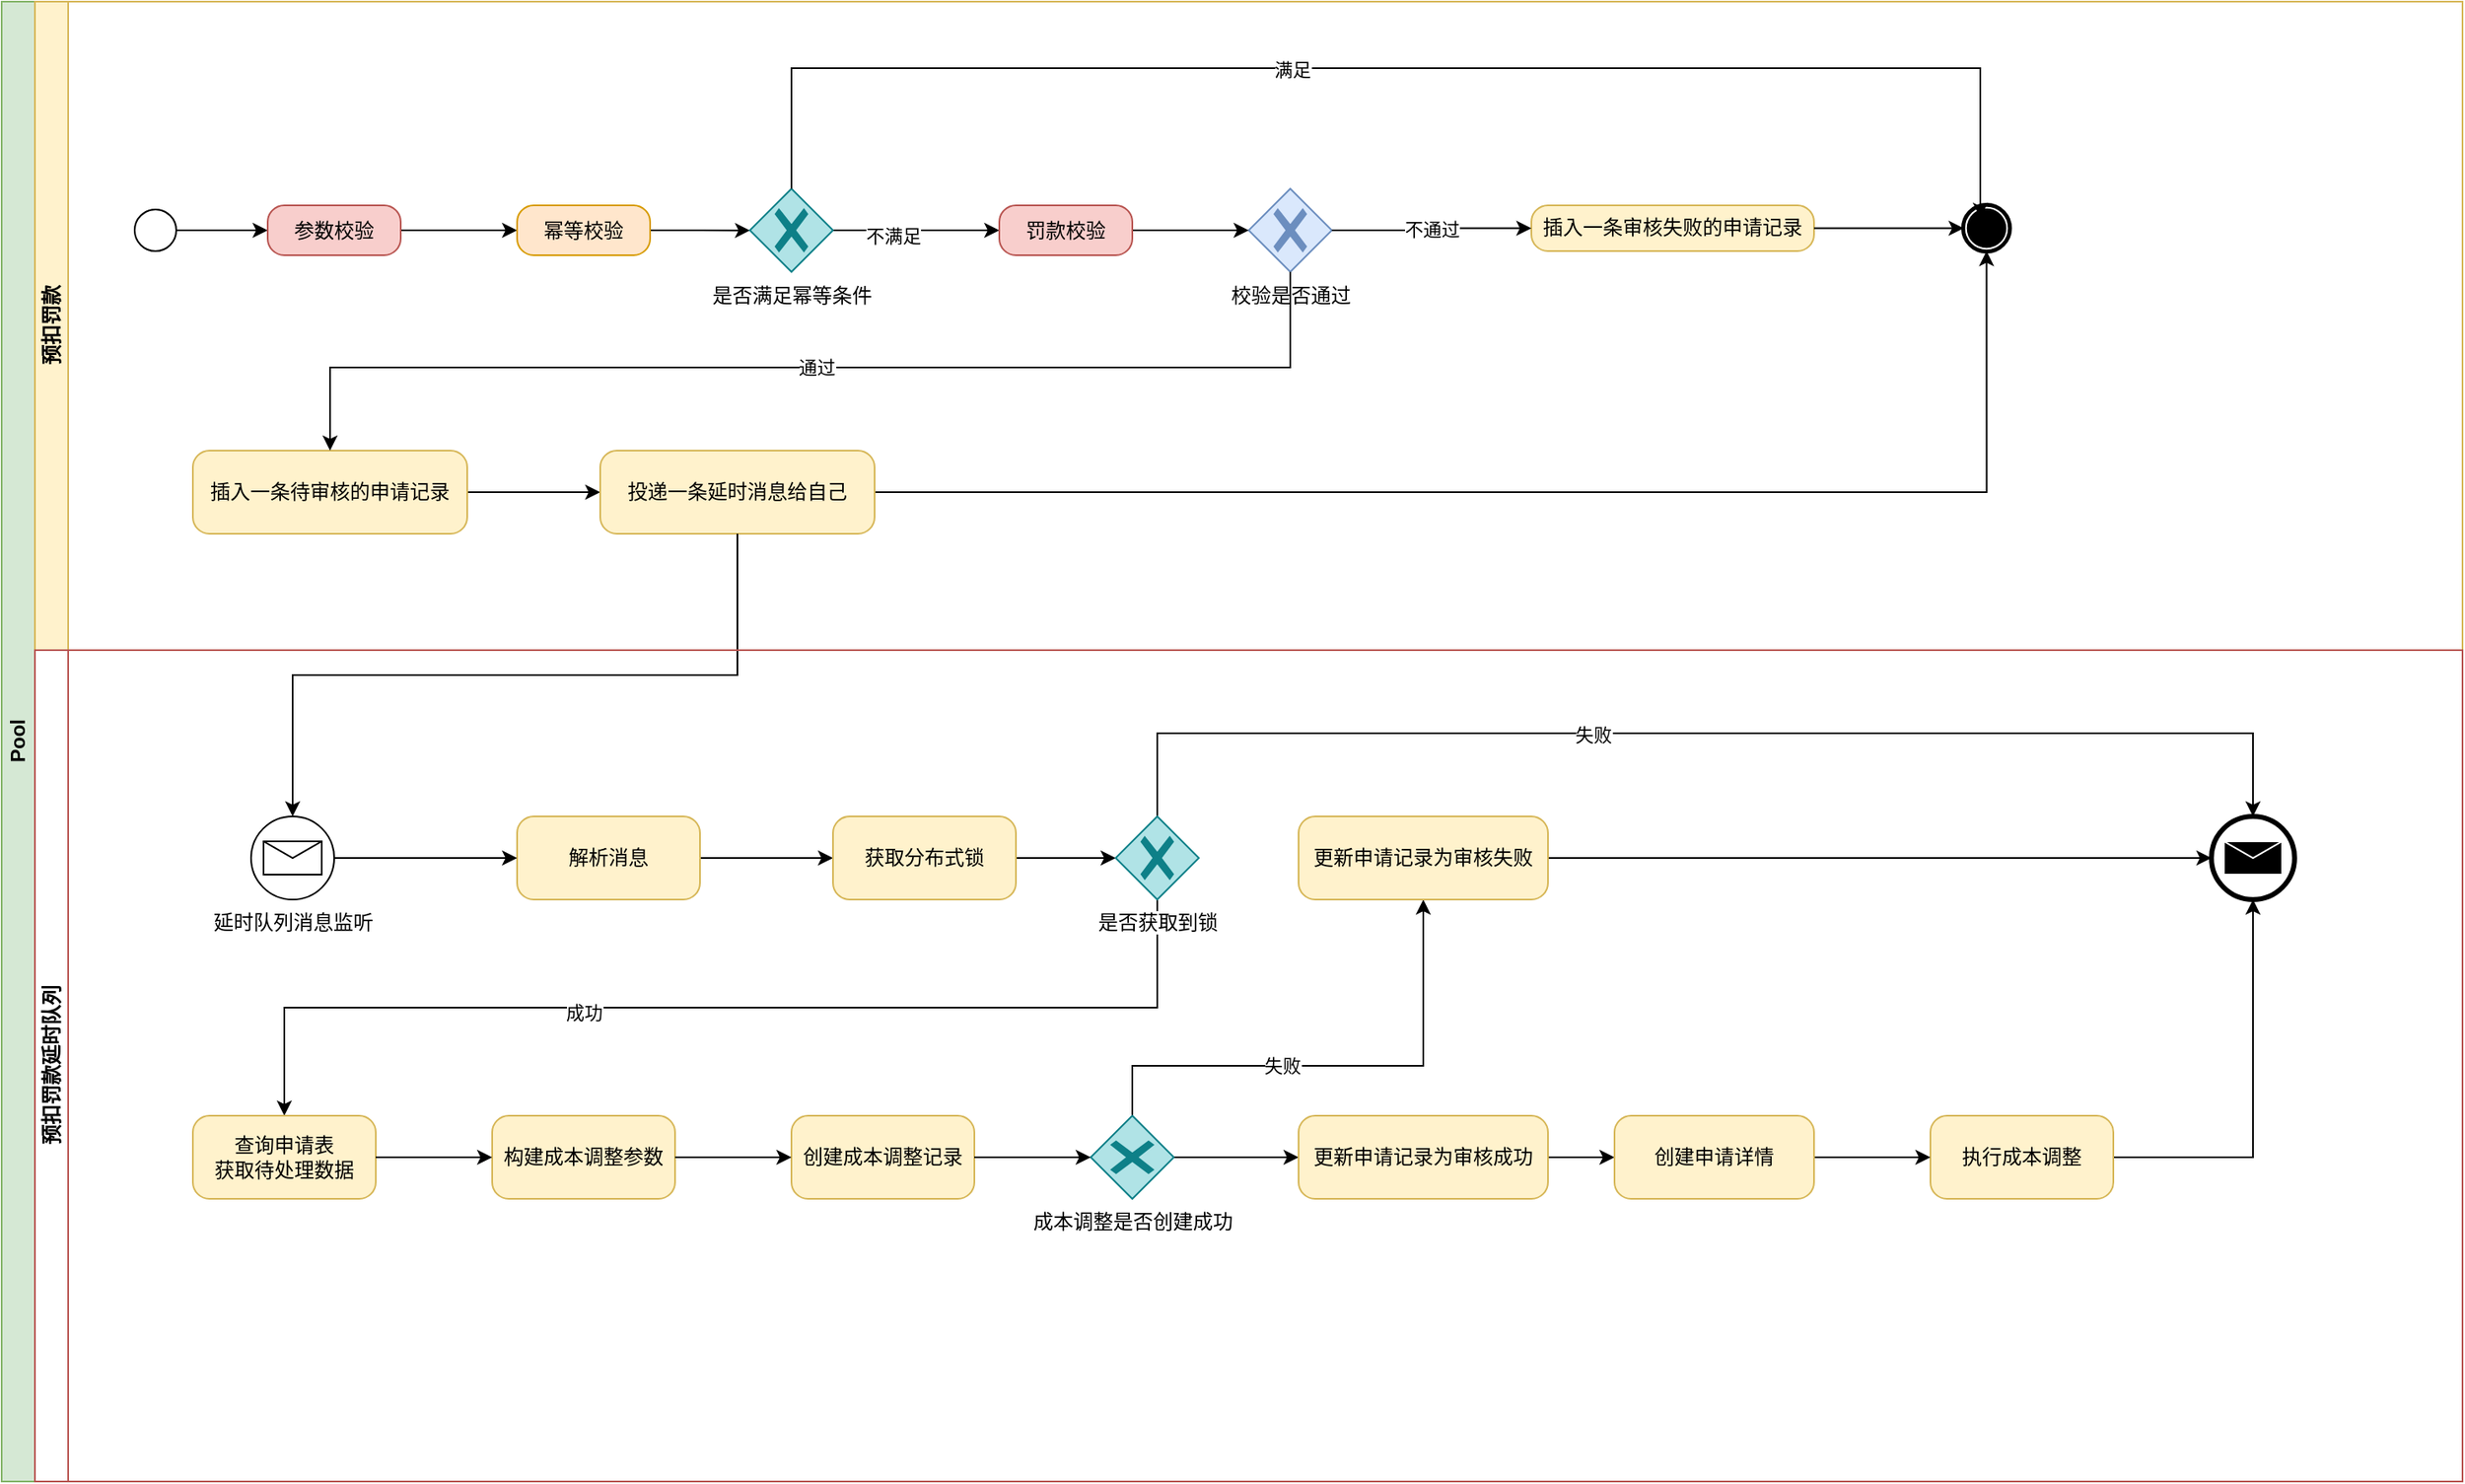 <mxfile version="14.8.2" type="github">
  <diagram id="NWb7pH_ZWBpkcqDl8WrD" name="第 1 页">
    <mxGraphModel dx="1483" dy="781" grid="1" gridSize="10" guides="1" tooltips="1" connect="1" arrows="1" fold="1" page="1" pageScale="1" pageWidth="3300" pageHeight="4681" math="0" shadow="0">
      <root>
        <mxCell id="0" />
        <mxCell id="1" parent="0" />
        <mxCell id="-HH-_-jNzLhdpXHy2JeK-1" value="Pool" style="swimlane;html=1;childLayout=stackLayout;resizeParent=1;resizeParentMax=0;horizontal=0;startSize=20;horizontalStack=0;fillColor=#d5e8d4;strokeColor=#82b366;" vertex="1" parent="1">
          <mxGeometry x="50" y="200" width="1480" height="890" as="geometry" />
        </mxCell>
        <mxCell id="-HH-_-jNzLhdpXHy2JeK-2" value="预扣罚款" style="swimlane;html=1;startSize=20;horizontal=0;fillColor=#fff2cc;strokeColor=#d6b656;" vertex="1" parent="-HH-_-jNzLhdpXHy2JeK-1">
          <mxGeometry x="20" width="1460" height="390" as="geometry" />
        </mxCell>
        <mxCell id="-HH-_-jNzLhdpXHy2JeK-8" style="edgeStyle=orthogonalEdgeStyle;rounded=0;orthogonalLoop=1;jettySize=auto;html=1;exitX=1;exitY=0.5;exitDx=0;exitDy=0;exitPerimeter=0;" edge="1" parent="-HH-_-jNzLhdpXHy2JeK-2" source="-HH-_-jNzLhdpXHy2JeK-6" target="-HH-_-jNzLhdpXHy2JeK-7">
          <mxGeometry relative="1" as="geometry" />
        </mxCell>
        <mxCell id="-HH-_-jNzLhdpXHy2JeK-6" value="" style="points=[[0.145,0.145,0],[0.5,0,0],[0.855,0.145,0],[1,0.5,0],[0.855,0.855,0],[0.5,1,0],[0.145,0.855,0],[0,0.5,0]];shape=mxgraph.bpmn.event;html=1;verticalLabelPosition=bottom;labelBackgroundColor=#ffffff;verticalAlign=top;align=center;perimeter=ellipsePerimeter;outlineConnect=0;aspect=fixed;outline=standard;symbol=general;" vertex="1" parent="-HH-_-jNzLhdpXHy2JeK-2">
          <mxGeometry x="60" y="125" width="25" height="25" as="geometry" />
        </mxCell>
        <mxCell id="-HH-_-jNzLhdpXHy2JeK-12" value="" style="edgeStyle=orthogonalEdgeStyle;rounded=0;orthogonalLoop=1;jettySize=auto;html=1;" edge="1" parent="-HH-_-jNzLhdpXHy2JeK-2" source="-HH-_-jNzLhdpXHy2JeK-7" target="-HH-_-jNzLhdpXHy2JeK-11">
          <mxGeometry relative="1" as="geometry" />
        </mxCell>
        <mxCell id="-HH-_-jNzLhdpXHy2JeK-7" value="参数校验" style="points=[[0.25,0,0],[0.5,0,0],[0.75,0,0],[1,0.25,0],[1,0.5,0],[1,0.75,0],[0.75,1,0],[0.5,1,0],[0.25,1,0],[0,0.75,0],[0,0.5,0],[0,0.25,0]];shape=mxgraph.bpmn.task;whiteSpace=wrap;rectStyle=rounded;size=10;taskMarker=abstract;fillColor=#f8cecc;strokeColor=#b85450;" vertex="1" parent="-HH-_-jNzLhdpXHy2JeK-2">
          <mxGeometry x="140" y="122.5" width="80" height="30" as="geometry" />
        </mxCell>
        <mxCell id="-HH-_-jNzLhdpXHy2JeK-14" value="" style="edgeStyle=orthogonalEdgeStyle;rounded=0;orthogonalLoop=1;jettySize=auto;html=1;" edge="1" parent="-HH-_-jNzLhdpXHy2JeK-2" source="-HH-_-jNzLhdpXHy2JeK-11">
          <mxGeometry relative="1" as="geometry">
            <mxPoint x="430.094" y="137.6" as="targetPoint" />
          </mxGeometry>
        </mxCell>
        <mxCell id="-HH-_-jNzLhdpXHy2JeK-11" value="幂等校验" style="points=[[0.25,0,0],[0.5,0,0],[0.75,0,0],[1,0.25,0],[1,0.5,0],[1,0.75,0],[0.75,1,0],[0.5,1,0],[0.25,1,0],[0,0.75,0],[0,0.5,0],[0,0.25,0]];shape=mxgraph.bpmn.task;whiteSpace=wrap;rectStyle=rounded;size=10;taskMarker=abstract;fillColor=#ffe6cc;strokeColor=#d79b00;" vertex="1" parent="-HH-_-jNzLhdpXHy2JeK-2">
          <mxGeometry x="290" y="122.5" width="80" height="30" as="geometry" />
        </mxCell>
        <mxCell id="-HH-_-jNzLhdpXHy2JeK-72" value="" style="edgeStyle=orthogonalEdgeStyle;rounded=0;orthogonalLoop=1;jettySize=auto;html=1;entryX=0;entryY=0.5;entryDx=0;entryDy=0;entryPerimeter=0;" edge="1" parent="-HH-_-jNzLhdpXHy2JeK-2" source="-HH-_-jNzLhdpXHy2JeK-17" target="-HH-_-jNzLhdpXHy2JeK-73">
          <mxGeometry relative="1" as="geometry">
            <mxPoint x="525" y="137.5" as="targetPoint" />
          </mxGeometry>
        </mxCell>
        <mxCell id="-HH-_-jNzLhdpXHy2JeK-79" value="不满足" style="edgeLabel;html=1;align=center;verticalAlign=middle;resizable=0;points=[];" vertex="1" connectable="0" parent="-HH-_-jNzLhdpXHy2JeK-72">
          <mxGeometry x="-0.307" y="-3" relative="1" as="geometry">
            <mxPoint x="1" as="offset" />
          </mxGeometry>
        </mxCell>
        <mxCell id="-HH-_-jNzLhdpXHy2JeK-17" value="是否满足幂等条件" style="points=[[0.25,0.25,0],[0.5,0,0],[0.75,0.25,0],[1,0.5,0],[0.75,0.75,0],[0.5,1,0],[0.25,0.75,0],[0,0.5,0]];shape=mxgraph.bpmn.gateway2;html=1;verticalLabelPosition=bottom;labelBackgroundColor=#ffffff;verticalAlign=top;align=center;perimeter=rhombusPerimeter;outlineConnect=0;outline=none;symbol=none;gwType=exclusive;fillColor=#b0e3e6;strokeColor=#0e8088;" vertex="1" parent="-HH-_-jNzLhdpXHy2JeK-2">
          <mxGeometry x="430" y="112.5" width="50" height="50" as="geometry" />
        </mxCell>
        <mxCell id="-HH-_-jNzLhdpXHy2JeK-20" value="" style="points=[[0.145,0.145,0],[0.5,0,0],[0.855,0.145,0],[1,0.5,0],[0.855,0.855,0],[0.5,1,0],[0.145,0.855,0],[0,0.5,0]];shape=mxgraph.bpmn.event;html=1;verticalLabelPosition=bottom;labelBackgroundColor=#ffffff;verticalAlign=top;align=center;perimeter=ellipsePerimeter;outlineConnect=0;aspect=fixed;outline=end;symbol=terminate;" vertex="1" parent="-HH-_-jNzLhdpXHy2JeK-2">
          <mxGeometry x="1160" y="122.5" width="27.5" height="27.5" as="geometry" />
        </mxCell>
        <mxCell id="-HH-_-jNzLhdpXHy2JeK-44" value="校验是否通过" style="points=[[0.25,0.25,0],[0.5,0,0],[0.75,0.25,0],[1,0.5,0],[0.75,0.75,0],[0.5,1,0],[0.25,0.75,0],[0,0.5,0]];shape=mxgraph.bpmn.gateway2;html=1;verticalLabelPosition=bottom;labelBackgroundColor=#ffffff;verticalAlign=top;align=center;perimeter=rhombusPerimeter;outlineConnect=0;outline=none;symbol=none;gwType=exclusive;fillColor=#dae8fc;strokeColor=#6c8ebf;" vertex="1" parent="-HH-_-jNzLhdpXHy2JeK-2">
          <mxGeometry x="730" y="112.5" width="50" height="50" as="geometry" />
        </mxCell>
        <mxCell id="-HH-_-jNzLhdpXHy2JeK-50" style="edgeStyle=orthogonalEdgeStyle;rounded=0;orthogonalLoop=1;jettySize=auto;html=1;exitX=0.5;exitY=1;exitDx=0;exitDy=0;exitPerimeter=0;" edge="1" parent="-HH-_-jNzLhdpXHy2JeK-2">
          <mxGeometry relative="1" as="geometry">
            <mxPoint x="980" y="150" as="sourcePoint" />
            <mxPoint x="980" y="150" as="targetPoint" />
          </mxGeometry>
        </mxCell>
        <mxCell id="-HH-_-jNzLhdpXHy2JeK-74" style="edgeStyle=orthogonalEdgeStyle;rounded=0;orthogonalLoop=1;jettySize=auto;html=1;entryX=0;entryY=0.5;entryDx=0;entryDy=0;entryPerimeter=0;" edge="1" parent="-HH-_-jNzLhdpXHy2JeK-2" source="-HH-_-jNzLhdpXHy2JeK-73" target="-HH-_-jNzLhdpXHy2JeK-44">
          <mxGeometry relative="1" as="geometry" />
        </mxCell>
        <mxCell id="-HH-_-jNzLhdpXHy2JeK-73" value="罚款校验" style="points=[[0.25,0,0],[0.5,0,0],[0.75,0,0],[1,0.25,0],[1,0.5,0],[1,0.75,0],[0.75,1,0],[0.5,1,0],[0.25,1,0],[0,0.75,0],[0,0.5,0],[0,0.25,0]];shape=mxgraph.bpmn.task;whiteSpace=wrap;rectStyle=rounded;size=10;taskMarker=abstract;fillColor=#f8cecc;strokeColor=#b85450;" vertex="1" parent="-HH-_-jNzLhdpXHy2JeK-2">
          <mxGeometry x="580" y="122.5" width="80" height="30" as="geometry" />
        </mxCell>
        <mxCell id="-HH-_-jNzLhdpXHy2JeK-76" value="插入一条审核失败的申请记录" style="points=[[0.25,0,0],[0.5,0,0],[0.75,0,0],[1,0.25,0],[1,0.5,0],[1,0.75,0],[0.75,1,0],[0.5,1,0],[0.25,1,0],[0,0.75,0],[0,0.5,0],[0,0.25,0]];shape=mxgraph.bpmn.task;whiteSpace=wrap;rectStyle=rounded;size=10;taskMarker=abstract;fillColor=#fff2cc;strokeColor=#d6b656;" vertex="1" parent="-HH-_-jNzLhdpXHy2JeK-2">
          <mxGeometry x="900" y="122.5" width="170" height="27.5" as="geometry" />
        </mxCell>
        <mxCell id="-HH-_-jNzLhdpXHy2JeK-64" style="edgeStyle=orthogonalEdgeStyle;rounded=0;orthogonalLoop=1;jettySize=auto;html=1;entryX=0.364;entryY=0.273;entryDx=0;entryDy=0;entryPerimeter=0;" edge="1" parent="-HH-_-jNzLhdpXHy2JeK-2" source="-HH-_-jNzLhdpXHy2JeK-17" target="-HH-_-jNzLhdpXHy2JeK-20">
          <mxGeometry relative="1" as="geometry">
            <mxPoint x="1170" y="110" as="targetPoint" />
            <Array as="points">
              <mxPoint x="455" y="40" />
              <mxPoint x="1170" y="40" />
            </Array>
          </mxGeometry>
        </mxCell>
        <mxCell id="-HH-_-jNzLhdpXHy2JeK-65" value="满足" style="edgeLabel;html=1;align=center;verticalAlign=middle;resizable=0;points=[];" vertex="1" connectable="0" parent="-HH-_-jNzLhdpXHy2JeK-64">
          <mxGeometry x="-0.15" y="-1" relative="1" as="geometry">
            <mxPoint as="offset" />
          </mxGeometry>
        </mxCell>
        <mxCell id="-HH-_-jNzLhdpXHy2JeK-75" value="不通过" style="edgeStyle=orthogonalEdgeStyle;rounded=0;orthogonalLoop=1;jettySize=auto;html=1;entryX=0;entryY=0.5;entryDx=0;entryDy=0;entryPerimeter=0;" edge="1" parent="-HH-_-jNzLhdpXHy2JeK-2" source="-HH-_-jNzLhdpXHy2JeK-44" target="-HH-_-jNzLhdpXHy2JeK-76">
          <mxGeometry relative="1" as="geometry">
            <mxPoint x="870" y="137.5" as="targetPoint" />
          </mxGeometry>
        </mxCell>
        <mxCell id="-HH-_-jNzLhdpXHy2JeK-83" value="" style="edgeStyle=orthogonalEdgeStyle;rounded=0;orthogonalLoop=1;jettySize=auto;html=1;fontColor=#000000;" edge="1" parent="-HH-_-jNzLhdpXHy2JeK-2" source="-HH-_-jNzLhdpXHy2JeK-80" target="-HH-_-jNzLhdpXHy2JeK-82">
          <mxGeometry relative="1" as="geometry" />
        </mxCell>
        <mxCell id="-HH-_-jNzLhdpXHy2JeK-80" value="插入一条待审核的申请记录" style="points=[[0.25,0,0],[0.5,0,0],[0.75,0,0],[1,0.25,0],[1,0.5,0],[1,0.75,0],[0.75,1,0],[0.5,1,0],[0.25,1,0],[0,0.75,0],[0,0.5,0],[0,0.25,0]];shape=mxgraph.bpmn.task;whiteSpace=wrap;rectStyle=rounded;size=10;taskMarker=abstract;fillColor=#fff2cc;strokeColor=#d6b656;" vertex="1" parent="-HH-_-jNzLhdpXHy2JeK-2">
          <mxGeometry x="95" y="270" width="165" height="50" as="geometry" />
        </mxCell>
        <mxCell id="-HH-_-jNzLhdpXHy2JeK-46" value="通过" style="edgeStyle=orthogonalEdgeStyle;rounded=0;orthogonalLoop=1;jettySize=auto;html=1;entryX=0.5;entryY=0;entryDx=0;entryDy=0;entryPerimeter=0;" edge="1" parent="-HH-_-jNzLhdpXHy2JeK-2" source="-HH-_-jNzLhdpXHy2JeK-44" target="-HH-_-jNzLhdpXHy2JeK-80">
          <mxGeometry relative="1" as="geometry">
            <mxPoint x="230" y="250" as="targetPoint" />
            <Array as="points">
              <mxPoint x="755" y="220" />
              <mxPoint x="178" y="220" />
            </Array>
          </mxGeometry>
        </mxCell>
        <mxCell id="-HH-_-jNzLhdpXHy2JeK-84" style="edgeStyle=orthogonalEdgeStyle;rounded=0;orthogonalLoop=1;jettySize=auto;html=1;entryX=0.5;entryY=1;entryDx=0;entryDy=0;entryPerimeter=0;fontColor=#000000;" edge="1" parent="-HH-_-jNzLhdpXHy2JeK-2" source="-HH-_-jNzLhdpXHy2JeK-82" target="-HH-_-jNzLhdpXHy2JeK-20">
          <mxGeometry relative="1" as="geometry" />
        </mxCell>
        <mxCell id="-HH-_-jNzLhdpXHy2JeK-82" value="投递一条延时消息给自己" style="points=[[0.25,0,0],[0.5,0,0],[0.75,0,0],[1,0.25,0],[1,0.5,0],[1,0.75,0],[0.75,1,0],[0.5,1,0],[0.25,1,0],[0,0.75,0],[0,0.5,0],[0,0.25,0]];shape=mxgraph.bpmn.task;whiteSpace=wrap;rectStyle=rounded;size=10;taskMarker=abstract;fillColor=#fff2cc;strokeColor=#d6b656;" vertex="1" parent="-HH-_-jNzLhdpXHy2JeK-2">
          <mxGeometry x="340" y="270" width="165" height="50" as="geometry" />
        </mxCell>
        <mxCell id="-HH-_-jNzLhdpXHy2JeK-86" style="edgeStyle=orthogonalEdgeStyle;rounded=0;orthogonalLoop=1;jettySize=auto;html=1;exitX=0.5;exitY=1;exitDx=0;exitDy=0;exitPerimeter=0;entryX=0.5;entryY=0;entryDx=0;entryDy=0;entryPerimeter=0;fontColor=#000000;" edge="1" parent="-HH-_-jNzLhdpXHy2JeK-1" source="-HH-_-jNzLhdpXHy2JeK-82" target="-HH-_-jNzLhdpXHy2JeK-85">
          <mxGeometry relative="1" as="geometry" />
        </mxCell>
        <mxCell id="-HH-_-jNzLhdpXHy2JeK-3" value="预扣罚款延时队列" style="swimlane;html=1;startSize=20;horizontal=0;strokeColor=#b85450;fillColor=none;" vertex="1" parent="-HH-_-jNzLhdpXHy2JeK-1">
          <mxGeometry x="20" y="390" width="1460" height="500" as="geometry" />
        </mxCell>
        <mxCell id="-HH-_-jNzLhdpXHy2JeK-85" value="延时队列消息监听" style="points=[[0.145,0.145,0],[0.5,0,0],[0.855,0.145,0],[1,0.5,0],[0.855,0.855,0],[0.5,1,0],[0.145,0.855,0],[0,0.5,0]];shape=mxgraph.bpmn.event;html=1;verticalLabelPosition=bottom;labelBackgroundColor=#ffffff;verticalAlign=top;align=center;perimeter=ellipsePerimeter;outlineConnect=0;aspect=fixed;outline=standard;symbol=message;fontColor=#000000;" vertex="1" parent="-HH-_-jNzLhdpXHy2JeK-3">
          <mxGeometry x="130" y="100" width="50" height="50" as="geometry" />
        </mxCell>
        <mxCell id="-HH-_-jNzLhdpXHy2JeK-90" value="" style="edgeStyle=orthogonalEdgeStyle;rounded=0;orthogonalLoop=1;jettySize=auto;html=1;fontColor=#000000;" edge="1" parent="-HH-_-jNzLhdpXHy2JeK-3" source="-HH-_-jNzLhdpXHy2JeK-88" target="-HH-_-jNzLhdpXHy2JeK-89">
          <mxGeometry relative="1" as="geometry" />
        </mxCell>
        <mxCell id="-HH-_-jNzLhdpXHy2JeK-88" value="解析消息" style="points=[[0.25,0,0],[0.5,0,0],[0.75,0,0],[1,0.25,0],[1,0.5,0],[1,0.75,0],[0.75,1,0],[0.5,1,0],[0.25,1,0],[0,0.75,0],[0,0.5,0],[0,0.25,0]];shape=mxgraph.bpmn.task;whiteSpace=wrap;rectStyle=rounded;size=10;taskMarker=abstract;fillColor=#fff2cc;strokeColor=#d6b656;" vertex="1" parent="-HH-_-jNzLhdpXHy2JeK-3">
          <mxGeometry x="290" y="100" width="110" height="50" as="geometry" />
        </mxCell>
        <mxCell id="-HH-_-jNzLhdpXHy2JeK-93" style="edgeStyle=orthogonalEdgeStyle;rounded=0;orthogonalLoop=1;jettySize=auto;html=1;entryX=0;entryY=0.5;entryDx=0;entryDy=0;entryPerimeter=0;fontColor=#000000;" edge="1" parent="-HH-_-jNzLhdpXHy2JeK-3" source="-HH-_-jNzLhdpXHy2JeK-89" target="-HH-_-jNzLhdpXHy2JeK-91">
          <mxGeometry relative="1" as="geometry" />
        </mxCell>
        <mxCell id="-HH-_-jNzLhdpXHy2JeK-89" value="获取分布式锁" style="points=[[0.25,0,0],[0.5,0,0],[0.75,0,0],[1,0.25,0],[1,0.5,0],[1,0.75,0],[0.75,1,0],[0.5,1,0],[0.25,1,0],[0,0.75,0],[0,0.5,0],[0,0.25,0]];shape=mxgraph.bpmn.task;whiteSpace=wrap;rectStyle=rounded;size=10;taskMarker=abstract;fillColor=#fff2cc;strokeColor=#d6b656;" vertex="1" parent="-HH-_-jNzLhdpXHy2JeK-3">
          <mxGeometry x="480" y="100" width="110" height="50" as="geometry" />
        </mxCell>
        <mxCell id="-HH-_-jNzLhdpXHy2JeK-97" style="edgeStyle=orthogonalEdgeStyle;rounded=0;orthogonalLoop=1;jettySize=auto;html=1;exitX=0.5;exitY=0;exitDx=0;exitDy=0;exitPerimeter=0;entryX=0.5;entryY=0;entryDx=0;entryDy=0;entryPerimeter=0;fontColor=#000000;" edge="1" parent="-HH-_-jNzLhdpXHy2JeK-3" source="-HH-_-jNzLhdpXHy2JeK-91" target="-HH-_-jNzLhdpXHy2JeK-96">
          <mxGeometry relative="1" as="geometry">
            <Array as="points">
              <mxPoint x="675" y="50" />
              <mxPoint x="1334" y="50" />
            </Array>
          </mxGeometry>
        </mxCell>
        <mxCell id="-HH-_-jNzLhdpXHy2JeK-98" value="失败" style="edgeLabel;html=1;align=center;verticalAlign=middle;resizable=0;points=[];fontColor=#000000;" vertex="1" connectable="0" parent="-HH-_-jNzLhdpXHy2JeK-97">
          <mxGeometry x="-0.179" y="-1" relative="1" as="geometry">
            <mxPoint as="offset" />
          </mxGeometry>
        </mxCell>
        <mxCell id="-HH-_-jNzLhdpXHy2JeK-102" style="edgeStyle=orthogonalEdgeStyle;rounded=0;orthogonalLoop=1;jettySize=auto;html=1;exitX=0.5;exitY=1;exitDx=0;exitDy=0;exitPerimeter=0;entryX=0.5;entryY=0;entryDx=0;entryDy=0;entryPerimeter=0;fontColor=#000000;" edge="1" parent="-HH-_-jNzLhdpXHy2JeK-3" source="-HH-_-jNzLhdpXHy2JeK-91" target="-HH-_-jNzLhdpXHy2JeK-101">
          <mxGeometry relative="1" as="geometry" />
        </mxCell>
        <mxCell id="-HH-_-jNzLhdpXHy2JeK-103" value="成功" style="edgeLabel;html=1;align=center;verticalAlign=middle;resizable=0;points=[];fontColor=#000000;" vertex="1" connectable="0" parent="-HH-_-jNzLhdpXHy2JeK-102">
          <mxGeometry x="0.253" y="3" relative="1" as="geometry">
            <mxPoint as="offset" />
          </mxGeometry>
        </mxCell>
        <mxCell id="-HH-_-jNzLhdpXHy2JeK-91" value="是否获取到锁" style="points=[[0.25,0.25,0],[0.5,0,0],[0.75,0.25,0],[1,0.5,0],[0.75,0.75,0],[0.5,1,0],[0.25,0.75,0],[0,0.5,0]];shape=mxgraph.bpmn.gateway2;html=1;verticalLabelPosition=bottom;labelBackgroundColor=#ffffff;verticalAlign=top;align=center;perimeter=rhombusPerimeter;outlineConnect=0;outline=none;symbol=none;gwType=exclusive;fillColor=#b0e3e6;strokeColor=#0e8088;" vertex="1" parent="-HH-_-jNzLhdpXHy2JeK-3">
          <mxGeometry x="650" y="100" width="50" height="50" as="geometry" />
        </mxCell>
        <mxCell id="-HH-_-jNzLhdpXHy2JeK-96" value="" style="points=[[0.145,0.145,0],[0.5,0,0],[0.855,0.145,0],[1,0.5,0],[0.855,0.855,0],[0.5,1,0],[0.145,0.855,0],[0,0.5,0]];shape=mxgraph.bpmn.event;html=1;verticalLabelPosition=bottom;labelBackgroundColor=#ffffff;verticalAlign=top;align=center;perimeter=ellipsePerimeter;outlineConnect=0;aspect=fixed;outline=end;symbol=message;fontColor=#000000;" vertex="1" parent="-HH-_-jNzLhdpXHy2JeK-3">
          <mxGeometry x="1309" y="100" width="50" height="50" as="geometry" />
        </mxCell>
        <mxCell id="-HH-_-jNzLhdpXHy2JeK-101" value="查询申请表&#xa;获取待处理数据" style="points=[[0.25,0,0],[0.5,0,0],[0.75,0,0],[1,0.25,0],[1,0.5,0],[1,0.75,0],[0.75,1,0],[0.5,1,0],[0.25,1,0],[0,0.75,0],[0,0.5,0],[0,0.25,0]];shape=mxgraph.bpmn.task;whiteSpace=wrap;rectStyle=rounded;size=10;taskMarker=abstract;fillColor=#fff2cc;strokeColor=#d6b656;" vertex="1" parent="-HH-_-jNzLhdpXHy2JeK-3">
          <mxGeometry x="95" y="280" width="110" height="50" as="geometry" />
        </mxCell>
        <mxCell id="-HH-_-jNzLhdpXHy2JeK-105" value="构建成本调整参数" style="points=[[0.25,0,0],[0.5,0,0],[0.75,0,0],[1,0.25,0],[1,0.5,0],[1,0.75,0],[0.75,1,0],[0.5,1,0],[0.25,1,0],[0,0.75,0],[0,0.5,0],[0,0.25,0]];shape=mxgraph.bpmn.task;whiteSpace=wrap;rectStyle=rounded;size=10;taskMarker=abstract;fillColor=#fff2cc;strokeColor=#d6b656;" vertex="1" parent="-HH-_-jNzLhdpXHy2JeK-3">
          <mxGeometry x="275" y="280" width="110" height="50" as="geometry" />
        </mxCell>
        <mxCell id="-HH-_-jNzLhdpXHy2JeK-107" value="创建成本调整记录" style="points=[[0.25,0,0],[0.5,0,0],[0.75,0,0],[1,0.25,0],[1,0.5,0],[1,0.75,0],[0.75,1,0],[0.5,1,0],[0.25,1,0],[0,0.75,0],[0,0.5,0],[0,0.25,0]];shape=mxgraph.bpmn.task;whiteSpace=wrap;rectStyle=rounded;size=10;taskMarker=abstract;fillColor=#fff2cc;strokeColor=#d6b656;" vertex="1" parent="-HH-_-jNzLhdpXHy2JeK-3">
          <mxGeometry x="455" y="280" width="110" height="50" as="geometry" />
        </mxCell>
        <mxCell id="-HH-_-jNzLhdpXHy2JeK-112" style="edgeStyle=orthogonalEdgeStyle;rounded=0;orthogonalLoop=1;jettySize=auto;html=1;entryX=0.5;entryY=1;entryDx=0;entryDy=0;entryPerimeter=0;fontColor=#000000;" edge="1" parent="-HH-_-jNzLhdpXHy2JeK-3" source="-HH-_-jNzLhdpXHy2JeK-111" target="-HH-_-jNzLhdpXHy2JeK-96">
          <mxGeometry relative="1" as="geometry" />
        </mxCell>
        <mxCell id="-HH-_-jNzLhdpXHy2JeK-111" value="执行成本调整" style="points=[[0.25,0,0],[0.5,0,0],[0.75,0,0],[1,0.25,0],[1,0.5,0],[1,0.75,0],[0.75,1,0],[0.5,1,0],[0.25,1,0],[0,0.75,0],[0,0.5,0],[0,0.25,0]];shape=mxgraph.bpmn.task;whiteSpace=wrap;rectStyle=rounded;size=10;taskMarker=abstract;fillColor=#fff2cc;strokeColor=#d6b656;" vertex="1" parent="-HH-_-jNzLhdpXHy2JeK-3">
          <mxGeometry x="1140" y="280" width="110" height="50" as="geometry" />
        </mxCell>
        <mxCell id="-HH-_-jNzLhdpXHy2JeK-120" value="失败" style="edgeStyle=orthogonalEdgeStyle;rounded=0;orthogonalLoop=1;jettySize=auto;html=1;entryX=0.5;entryY=1;entryDx=0;entryDy=0;entryPerimeter=0;fontColor=#000000;" edge="1" parent="-HH-_-jNzLhdpXHy2JeK-3" source="-HH-_-jNzLhdpXHy2JeK-113" target="-HH-_-jNzLhdpXHy2JeK-115">
          <mxGeometry x="-0.213" relative="1" as="geometry">
            <Array as="points">
              <mxPoint x="660" y="250" />
              <mxPoint x="835" y="250" />
            </Array>
            <mxPoint as="offset" />
          </mxGeometry>
        </mxCell>
        <mxCell id="-HH-_-jNzLhdpXHy2JeK-121" style="edgeStyle=orthogonalEdgeStyle;rounded=0;orthogonalLoop=1;jettySize=auto;html=1;exitX=0.5;exitY=0;exitDx=0;exitDy=0;exitPerimeter=0;entryX=0;entryY=0.5;entryDx=0;entryDy=0;entryPerimeter=0;fontColor=#000000;" edge="1" parent="-HH-_-jNzLhdpXHy2JeK-3" source="-HH-_-jNzLhdpXHy2JeK-113" target="-HH-_-jNzLhdpXHy2JeK-118">
          <mxGeometry relative="1" as="geometry" />
        </mxCell>
        <mxCell id="-HH-_-jNzLhdpXHy2JeK-113" value="成本调整是否创建成功" style="points=[[0.25,0.25,0],[0.5,0,0],[0.75,0.25,0],[1,0.5,0],[0.75,0.75,0],[0.5,1,0],[0.25,0.75,0],[0,0.5,0]];shape=mxgraph.bpmn.gateway2;html=1;verticalLabelPosition=bottom;labelBackgroundColor=#ffffff;verticalAlign=top;align=center;perimeter=rhombusPerimeter;outlineConnect=0;outline=none;symbol=none;gwType=exclusive;fillColor=#b0e3e6;strokeColor=#0e8088;direction=south;" vertex="1" parent="-HH-_-jNzLhdpXHy2JeK-3">
          <mxGeometry x="635" y="280" width="50" height="50" as="geometry" />
        </mxCell>
        <mxCell id="-HH-_-jNzLhdpXHy2JeK-116" style="edgeStyle=orthogonalEdgeStyle;rounded=0;orthogonalLoop=1;jettySize=auto;html=1;entryX=0;entryY=0.5;entryDx=0;entryDy=0;entryPerimeter=0;fontColor=#000000;" edge="1" parent="-HH-_-jNzLhdpXHy2JeK-3" source="-HH-_-jNzLhdpXHy2JeK-115" target="-HH-_-jNzLhdpXHy2JeK-96">
          <mxGeometry relative="1" as="geometry" />
        </mxCell>
        <mxCell id="-HH-_-jNzLhdpXHy2JeK-115" value="更新申请记录为审核失败" style="points=[[0.25,0,0],[0.5,0,0],[0.75,0,0],[1,0.25,0],[1,0.5,0],[1,0.75,0],[0.75,1,0],[0.5,1,0],[0.25,1,0],[0,0.75,0],[0,0.5,0],[0,0.25,0]];shape=mxgraph.bpmn.task;whiteSpace=wrap;rectStyle=rounded;size=10;taskMarker=abstract;fillColor=#fff2cc;strokeColor=#d6b656;" vertex="1" parent="-HH-_-jNzLhdpXHy2JeK-3">
          <mxGeometry x="760" y="100" width="150" height="50" as="geometry" />
        </mxCell>
        <mxCell id="-HH-_-jNzLhdpXHy2JeK-126" value="" style="edgeStyle=orthogonalEdgeStyle;rounded=0;orthogonalLoop=1;jettySize=auto;html=1;fontColor=#000000;" edge="1" parent="-HH-_-jNzLhdpXHy2JeK-3" source="-HH-_-jNzLhdpXHy2JeK-118" target="-HH-_-jNzLhdpXHy2JeK-125">
          <mxGeometry relative="1" as="geometry" />
        </mxCell>
        <mxCell id="-HH-_-jNzLhdpXHy2JeK-118" value="更新申请记录为审核成功" style="points=[[0.25,0,0],[0.5,0,0],[0.75,0,0],[1,0.25,0],[1,0.5,0],[1,0.75,0],[0.75,1,0],[0.5,1,0],[0.25,1,0],[0,0.75,0],[0,0.5,0],[0,0.25,0]];shape=mxgraph.bpmn.task;whiteSpace=wrap;rectStyle=rounded;size=10;taskMarker=abstract;fillColor=#fff2cc;strokeColor=#d6b656;" vertex="1" parent="-HH-_-jNzLhdpXHy2JeK-3">
          <mxGeometry x="760" y="280" width="150" height="50" as="geometry" />
        </mxCell>
        <mxCell id="-HH-_-jNzLhdpXHy2JeK-128" style="edgeStyle=orthogonalEdgeStyle;rounded=0;orthogonalLoop=1;jettySize=auto;html=1;entryX=0;entryY=0.5;entryDx=0;entryDy=0;entryPerimeter=0;fontColor=#000000;" edge="1" parent="-HH-_-jNzLhdpXHy2JeK-3" source="-HH-_-jNzLhdpXHy2JeK-125" target="-HH-_-jNzLhdpXHy2JeK-111">
          <mxGeometry relative="1" as="geometry" />
        </mxCell>
        <mxCell id="-HH-_-jNzLhdpXHy2JeK-125" value="创建申请详情" style="points=[[0.25,0,0],[0.5,0,0],[0.75,0,0],[1,0.25,0],[1,0.5,0],[1,0.75,0],[0.75,1,0],[0.5,1,0],[0.25,1,0],[0,0.75,0],[0,0.5,0],[0,0.25,0]];shape=mxgraph.bpmn.task;whiteSpace=wrap;rectStyle=rounded;size=10;taskMarker=abstract;fillColor=#fff2cc;strokeColor=#d6b656;" vertex="1" parent="-HH-_-jNzLhdpXHy2JeK-3">
          <mxGeometry x="950" y="280" width="120" height="50" as="geometry" />
        </mxCell>
        <mxCell id="-HH-_-jNzLhdpXHy2JeK-78" style="edgeStyle=orthogonalEdgeStyle;rounded=0;orthogonalLoop=1;jettySize=auto;html=1;" edge="1" parent="1" source="-HH-_-jNzLhdpXHy2JeK-76">
          <mxGeometry relative="1" as="geometry">
            <mxPoint x="1230" y="336.25" as="targetPoint" />
          </mxGeometry>
        </mxCell>
        <mxCell id="-HH-_-jNzLhdpXHy2JeK-87" style="edgeStyle=orthogonalEdgeStyle;rounded=0;orthogonalLoop=1;jettySize=auto;html=1;fontColor=#000000;" edge="1" parent="1" source="-HH-_-jNzLhdpXHy2JeK-85">
          <mxGeometry relative="1" as="geometry">
            <mxPoint x="360" y="715.0" as="targetPoint" />
          </mxGeometry>
        </mxCell>
        <mxCell id="-HH-_-jNzLhdpXHy2JeK-104" style="edgeStyle=orthogonalEdgeStyle;rounded=0;orthogonalLoop=1;jettySize=auto;html=1;fontColor=#000000;" edge="1" parent="1" source="-HH-_-jNzLhdpXHy2JeK-101">
          <mxGeometry relative="1" as="geometry">
            <mxPoint x="345" y="895.0" as="targetPoint" />
          </mxGeometry>
        </mxCell>
        <mxCell id="-HH-_-jNzLhdpXHy2JeK-106" style="edgeStyle=orthogonalEdgeStyle;rounded=0;orthogonalLoop=1;jettySize=auto;html=1;fontColor=#000000;" edge="1" parent="1" source="-HH-_-jNzLhdpXHy2JeK-105">
          <mxGeometry relative="1" as="geometry">
            <mxPoint x="525" y="895.0" as="targetPoint" />
          </mxGeometry>
        </mxCell>
        <mxCell id="-HH-_-jNzLhdpXHy2JeK-108" style="edgeStyle=orthogonalEdgeStyle;rounded=0;orthogonalLoop=1;jettySize=auto;html=1;fontColor=#000000;" edge="1" parent="1" source="-HH-_-jNzLhdpXHy2JeK-107">
          <mxGeometry relative="1" as="geometry">
            <mxPoint x="705" y="895.0" as="targetPoint" />
          </mxGeometry>
        </mxCell>
      </root>
    </mxGraphModel>
  </diagram>
</mxfile>
